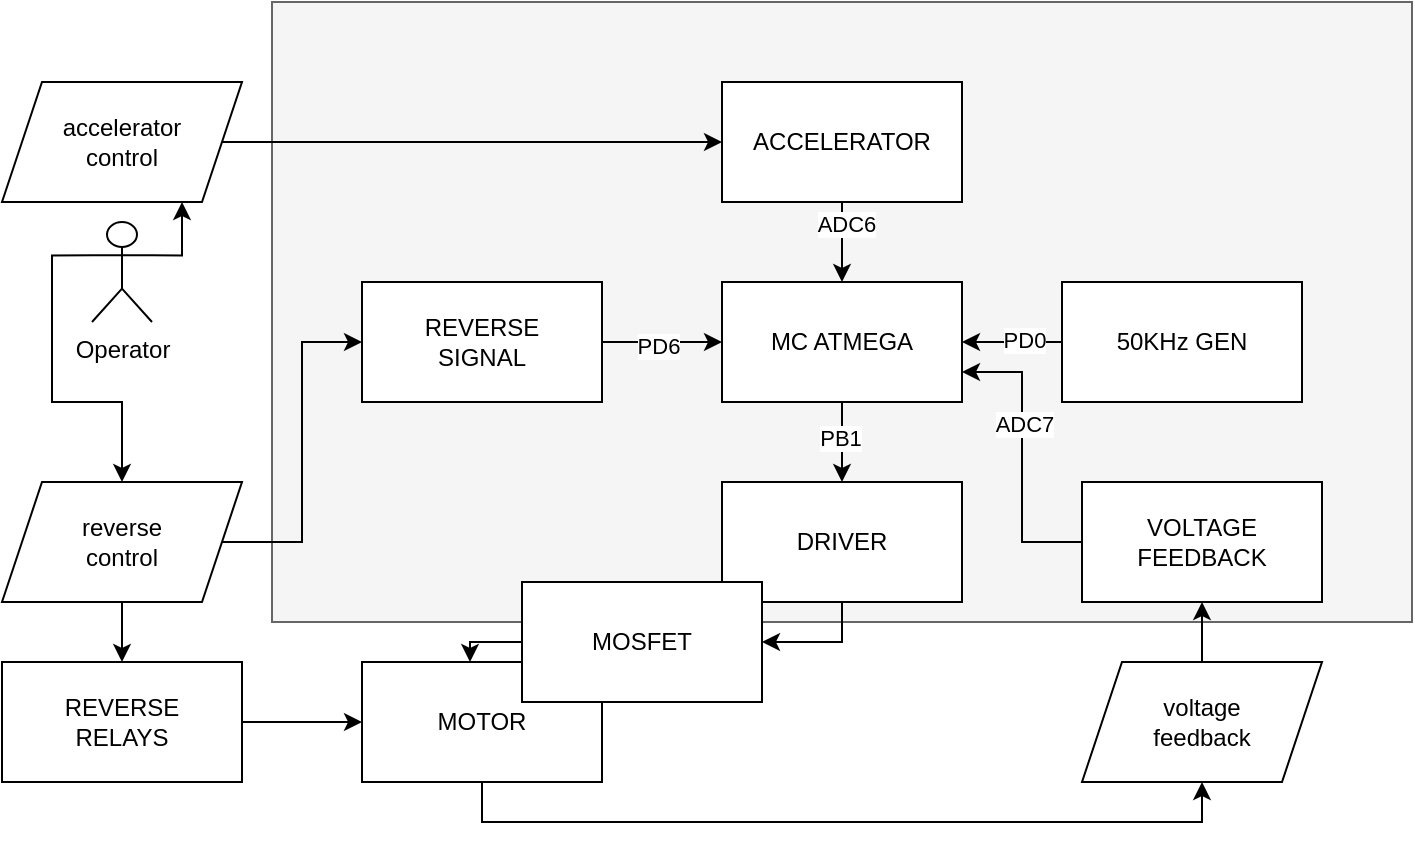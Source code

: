 <mxfile version="20.2.3" type="device"><diagram id="sPb9eUxnsZ-MSJxocBRI" name="Страница 1"><mxGraphModel dx="946" dy="591" grid="1" gridSize="10" guides="1" tooltips="1" connect="1" arrows="1" fold="1" page="1" pageScale="1" pageWidth="827" pageHeight="1169" math="0" shadow="0"><root><mxCell id="0"/><mxCell id="1" parent="0"/><mxCell id="bP-HmteQI3O5x2o3Yu9P-7" value="" style="rounded=0;whiteSpace=wrap;html=1;fillColor=#f5f5f5;fontColor=#333333;strokeColor=#666666;" parent="1" vertex="1"><mxGeometry x="175" y="120" width="570" height="310" as="geometry"/></mxCell><mxCell id="Y-iqDq66Cr4tITufKGVh-4" style="edgeStyle=orthogonalEdgeStyle;rounded=0;orthogonalLoop=1;jettySize=auto;html=1;exitX=0.5;exitY=1;exitDx=0;exitDy=0;entryX=0.5;entryY=0;entryDx=0;entryDy=0;" parent="1" source="Y-iqDq66Cr4tITufKGVh-1" target="Y-iqDq66Cr4tITufKGVh-2" edge="1"><mxGeometry relative="1" as="geometry"/></mxCell><mxCell id="Y-iqDq66Cr4tITufKGVh-36" value="ADC6" style="edgeLabel;html=1;align=center;verticalAlign=middle;resizable=0;points=[];" parent="Y-iqDq66Cr4tITufKGVh-4" vertex="1" connectable="0"><mxGeometry x="-0.45" y="2" relative="1" as="geometry"><mxPoint as="offset"/></mxGeometry></mxCell><mxCell id="Y-iqDq66Cr4tITufKGVh-1" value="ACCELERATOR" style="rounded=0;whiteSpace=wrap;html=1;" parent="1" vertex="1"><mxGeometry x="400" y="160" width="120" height="60" as="geometry"/></mxCell><mxCell id="Y-iqDq66Cr4tITufKGVh-5" style="edgeStyle=orthogonalEdgeStyle;rounded=0;orthogonalLoop=1;jettySize=auto;html=1;exitX=0.5;exitY=1;exitDx=0;exitDy=0;entryX=0.5;entryY=0;entryDx=0;entryDy=0;" parent="1" source="Y-iqDq66Cr4tITufKGVh-2" target="Y-iqDq66Cr4tITufKGVh-3" edge="1"><mxGeometry relative="1" as="geometry"/></mxCell><mxCell id="Y-iqDq66Cr4tITufKGVh-35" value="PB1" style="edgeLabel;html=1;align=center;verticalAlign=middle;resizable=0;points=[];" parent="Y-iqDq66Cr4tITufKGVh-5" vertex="1" connectable="0"><mxGeometry x="-0.1" y="-1" relative="1" as="geometry"><mxPoint as="offset"/></mxGeometry></mxCell><mxCell id="Y-iqDq66Cr4tITufKGVh-2" value="MC ATMEGA" style="rounded=0;whiteSpace=wrap;html=1;" parent="1" vertex="1"><mxGeometry x="400" y="260" width="120" height="60" as="geometry"/></mxCell><mxCell id="Y-iqDq66Cr4tITufKGVh-7" style="edgeStyle=orthogonalEdgeStyle;rounded=0;orthogonalLoop=1;jettySize=auto;html=1;exitX=0.5;exitY=1;exitDx=0;exitDy=0;entryX=1;entryY=0.5;entryDx=0;entryDy=0;" parent="1" source="Y-iqDq66Cr4tITufKGVh-3" target="bP-HmteQI3O5x2o3Yu9P-2" edge="1"><mxGeometry relative="1" as="geometry"><mxPoint x="420" y="440" as="targetPoint"/></mxGeometry></mxCell><mxCell id="Y-iqDq66Cr4tITufKGVh-3" value="DRIVER" style="rounded=0;whiteSpace=wrap;html=1;" parent="1" vertex="1"><mxGeometry x="400" y="360" width="120" height="60" as="geometry"/></mxCell><mxCell id="bP-HmteQI3O5x2o3Yu9P-4" style="edgeStyle=orthogonalEdgeStyle;rounded=0;orthogonalLoop=1;jettySize=auto;html=1;exitX=0.5;exitY=1;exitDx=0;exitDy=0;entryX=0.5;entryY=1;entryDx=0;entryDy=0;" parent="1" source="Y-iqDq66Cr4tITufKGVh-6" target="Y-iqDq66Cr4tITufKGVh-15" edge="1"><mxGeometry relative="1" as="geometry"/></mxCell><mxCell id="Y-iqDq66Cr4tITufKGVh-6" value="MOTOR" style="rounded=0;whiteSpace=wrap;html=1;" parent="1" vertex="1"><mxGeometry x="220" y="450" width="120" height="60" as="geometry"/></mxCell><mxCell id="Y-iqDq66Cr4tITufKGVh-9" style="edgeStyle=orthogonalEdgeStyle;rounded=0;orthogonalLoop=1;jettySize=auto;html=1;exitX=1;exitY=0.5;exitDx=0;exitDy=0;entryX=0;entryY=0.5;entryDx=0;entryDy=0;" parent="1" source="Y-iqDq66Cr4tITufKGVh-8" target="Y-iqDq66Cr4tITufKGVh-6" edge="1"><mxGeometry relative="1" as="geometry"/></mxCell><mxCell id="Y-iqDq66Cr4tITufKGVh-8" value="REVERSE&lt;br&gt;RELAYS" style="rounded=0;whiteSpace=wrap;html=1;" parent="1" vertex="1"><mxGeometry x="40" y="450" width="120" height="60" as="geometry"/></mxCell><mxCell id="Y-iqDq66Cr4tITufKGVh-31" style="edgeStyle=orthogonalEdgeStyle;rounded=0;orthogonalLoop=1;jettySize=auto;html=1;exitX=1;exitY=0.333;exitDx=0;exitDy=0;exitPerimeter=0;entryX=0.75;entryY=1;entryDx=0;entryDy=0;" parent="1" source="Y-iqDq66Cr4tITufKGVh-12" target="Y-iqDq66Cr4tITufKGVh-24" edge="1"><mxGeometry relative="1" as="geometry"/></mxCell><mxCell id="Y-iqDq66Cr4tITufKGVh-32" style="edgeStyle=orthogonalEdgeStyle;rounded=0;orthogonalLoop=1;jettySize=auto;html=1;exitX=0;exitY=0.333;exitDx=0;exitDy=0;exitPerimeter=0;entryX=0.5;entryY=0;entryDx=0;entryDy=0;" parent="1" source="Y-iqDq66Cr4tITufKGVh-12" target="Y-iqDq66Cr4tITufKGVh-22" edge="1"><mxGeometry relative="1" as="geometry"/></mxCell><mxCell id="Y-iqDq66Cr4tITufKGVh-12" value="Operator" style="shape=umlActor;verticalLabelPosition=bottom;verticalAlign=top;html=1;outlineConnect=0;" parent="1" vertex="1"><mxGeometry x="85" y="230" width="30" height="50" as="geometry"/></mxCell><mxCell id="Y-iqDq66Cr4tITufKGVh-20" style="edgeStyle=orthogonalEdgeStyle;rounded=0;orthogonalLoop=1;jettySize=auto;html=1;exitX=0.5;exitY=0;exitDx=0;exitDy=0;entryX=0.5;entryY=1;entryDx=0;entryDy=0;" parent="1" source="Y-iqDq66Cr4tITufKGVh-15" target="Y-iqDq66Cr4tITufKGVh-19" edge="1"><mxGeometry relative="1" as="geometry"/></mxCell><mxCell id="Y-iqDq66Cr4tITufKGVh-15" value="voltage&lt;br&gt;feedback" style="shape=parallelogram;perimeter=parallelogramPerimeter;whiteSpace=wrap;html=1;fixedSize=1;" parent="1" vertex="1"><mxGeometry x="580" y="450" width="120" height="60" as="geometry"/></mxCell><mxCell id="Y-iqDq66Cr4tITufKGVh-21" style="edgeStyle=orthogonalEdgeStyle;rounded=0;orthogonalLoop=1;jettySize=auto;html=1;exitX=0;exitY=0.5;exitDx=0;exitDy=0;entryX=1;entryY=0.75;entryDx=0;entryDy=0;" parent="1" source="Y-iqDq66Cr4tITufKGVh-19" target="Y-iqDq66Cr4tITufKGVh-2" edge="1"><mxGeometry relative="1" as="geometry"/></mxCell><mxCell id="Y-iqDq66Cr4tITufKGVh-37" value="ADC7" style="edgeLabel;html=1;align=center;verticalAlign=middle;resizable=0;points=[];" parent="Y-iqDq66Cr4tITufKGVh-21" vertex="1" connectable="0"><mxGeometry x="0.233" y="-1" relative="1" as="geometry"><mxPoint as="offset"/></mxGeometry></mxCell><mxCell id="Y-iqDq66Cr4tITufKGVh-19" value="VOLTAGE&lt;br&gt;FEEDBACK" style="rounded=0;whiteSpace=wrap;html=1;" parent="1" vertex="1"><mxGeometry x="580" y="360" width="120" height="60" as="geometry"/></mxCell><mxCell id="Y-iqDq66Cr4tITufKGVh-33" style="edgeStyle=orthogonalEdgeStyle;rounded=0;orthogonalLoop=1;jettySize=auto;html=1;exitX=1;exitY=0.5;exitDx=0;exitDy=0;entryX=0;entryY=0.5;entryDx=0;entryDy=0;" parent="1" source="Y-iqDq66Cr4tITufKGVh-22" target="Y-iqDq66Cr4tITufKGVh-27" edge="1"><mxGeometry relative="1" as="geometry"/></mxCell><mxCell id="Y-iqDq66Cr4tITufKGVh-34" style="edgeStyle=orthogonalEdgeStyle;rounded=0;orthogonalLoop=1;jettySize=auto;html=1;exitX=0.5;exitY=1;exitDx=0;exitDy=0;entryX=0.5;entryY=0;entryDx=0;entryDy=0;" parent="1" source="Y-iqDq66Cr4tITufKGVh-22" target="Y-iqDq66Cr4tITufKGVh-8" edge="1"><mxGeometry relative="1" as="geometry"/></mxCell><mxCell id="Y-iqDq66Cr4tITufKGVh-22" value="reverse&lt;br&gt;control" style="shape=parallelogram;perimeter=parallelogramPerimeter;whiteSpace=wrap;html=1;fixedSize=1;" parent="1" vertex="1"><mxGeometry x="40" y="360" width="120" height="60" as="geometry"/></mxCell><mxCell id="Y-iqDq66Cr4tITufKGVh-29" style="edgeStyle=orthogonalEdgeStyle;rounded=0;orthogonalLoop=1;jettySize=auto;html=1;exitX=1;exitY=0.5;exitDx=0;exitDy=0;entryX=0;entryY=0.5;entryDx=0;entryDy=0;" parent="1" source="Y-iqDq66Cr4tITufKGVh-24" target="Y-iqDq66Cr4tITufKGVh-1" edge="1"><mxGeometry relative="1" as="geometry"/></mxCell><mxCell id="Y-iqDq66Cr4tITufKGVh-24" value="accelerator&lt;br&gt;control" style="shape=parallelogram;perimeter=parallelogramPerimeter;whiteSpace=wrap;html=1;fixedSize=1;" parent="1" vertex="1"><mxGeometry x="40" y="160" width="120" height="60" as="geometry"/></mxCell><mxCell id="Y-iqDq66Cr4tITufKGVh-28" style="edgeStyle=orthogonalEdgeStyle;rounded=0;orthogonalLoop=1;jettySize=auto;html=1;exitX=1;exitY=0.5;exitDx=0;exitDy=0;entryX=0;entryY=0.5;entryDx=0;entryDy=0;" parent="1" source="Y-iqDq66Cr4tITufKGVh-27" target="Y-iqDq66Cr4tITufKGVh-2" edge="1"><mxGeometry relative="1" as="geometry"/></mxCell><mxCell id="Y-iqDq66Cr4tITufKGVh-38" value="PD6" style="edgeLabel;html=1;align=center;verticalAlign=middle;resizable=0;points=[];" parent="Y-iqDq66Cr4tITufKGVh-28" vertex="1" connectable="0"><mxGeometry x="-0.067" y="-2" relative="1" as="geometry"><mxPoint as="offset"/></mxGeometry></mxCell><mxCell id="Y-iqDq66Cr4tITufKGVh-27" value="REVERSE&lt;br&gt;SIGNAL" style="rounded=0;whiteSpace=wrap;html=1;" parent="1" vertex="1"><mxGeometry x="220" y="260" width="120" height="60" as="geometry"/></mxCell><mxCell id="bP-HmteQI3O5x2o3Yu9P-3" style="edgeStyle=orthogonalEdgeStyle;rounded=0;orthogonalLoop=1;jettySize=auto;html=1;exitX=0;exitY=0.5;exitDx=0;exitDy=0;" parent="1" source="bP-HmteQI3O5x2o3Yu9P-2" edge="1"><mxGeometry relative="1" as="geometry"><mxPoint x="274" y="450" as="targetPoint"/></mxGeometry></mxCell><mxCell id="bP-HmteQI3O5x2o3Yu9P-2" value="MOSFET" style="rounded=0;whiteSpace=wrap;html=1;" parent="1" vertex="1"><mxGeometry x="300" y="410" width="120" height="60" as="geometry"/></mxCell><mxCell id="ID1p7O3JW5byMYqyMfCR-2" style="edgeStyle=orthogonalEdgeStyle;rounded=0;orthogonalLoop=1;jettySize=auto;html=1;exitX=0;exitY=0.5;exitDx=0;exitDy=0;entryX=1;entryY=0.5;entryDx=0;entryDy=0;" edge="1" parent="1" source="ID1p7O3JW5byMYqyMfCR-1" target="Y-iqDq66Cr4tITufKGVh-2"><mxGeometry relative="1" as="geometry"/></mxCell><mxCell id="ID1p7O3JW5byMYqyMfCR-3" value="PD0" style="edgeLabel;html=1;align=center;verticalAlign=middle;resizable=0;points=[];" vertex="1" connectable="0" parent="ID1p7O3JW5byMYqyMfCR-2"><mxGeometry x="-0.24" y="-1" relative="1" as="geometry"><mxPoint as="offset"/></mxGeometry></mxCell><mxCell id="ID1p7O3JW5byMYqyMfCR-1" value="50KHz GEN" style="rounded=0;whiteSpace=wrap;html=1;" vertex="1" parent="1"><mxGeometry x="570" y="260" width="120" height="60" as="geometry"/></mxCell></root></mxGraphModel></diagram></mxfile>